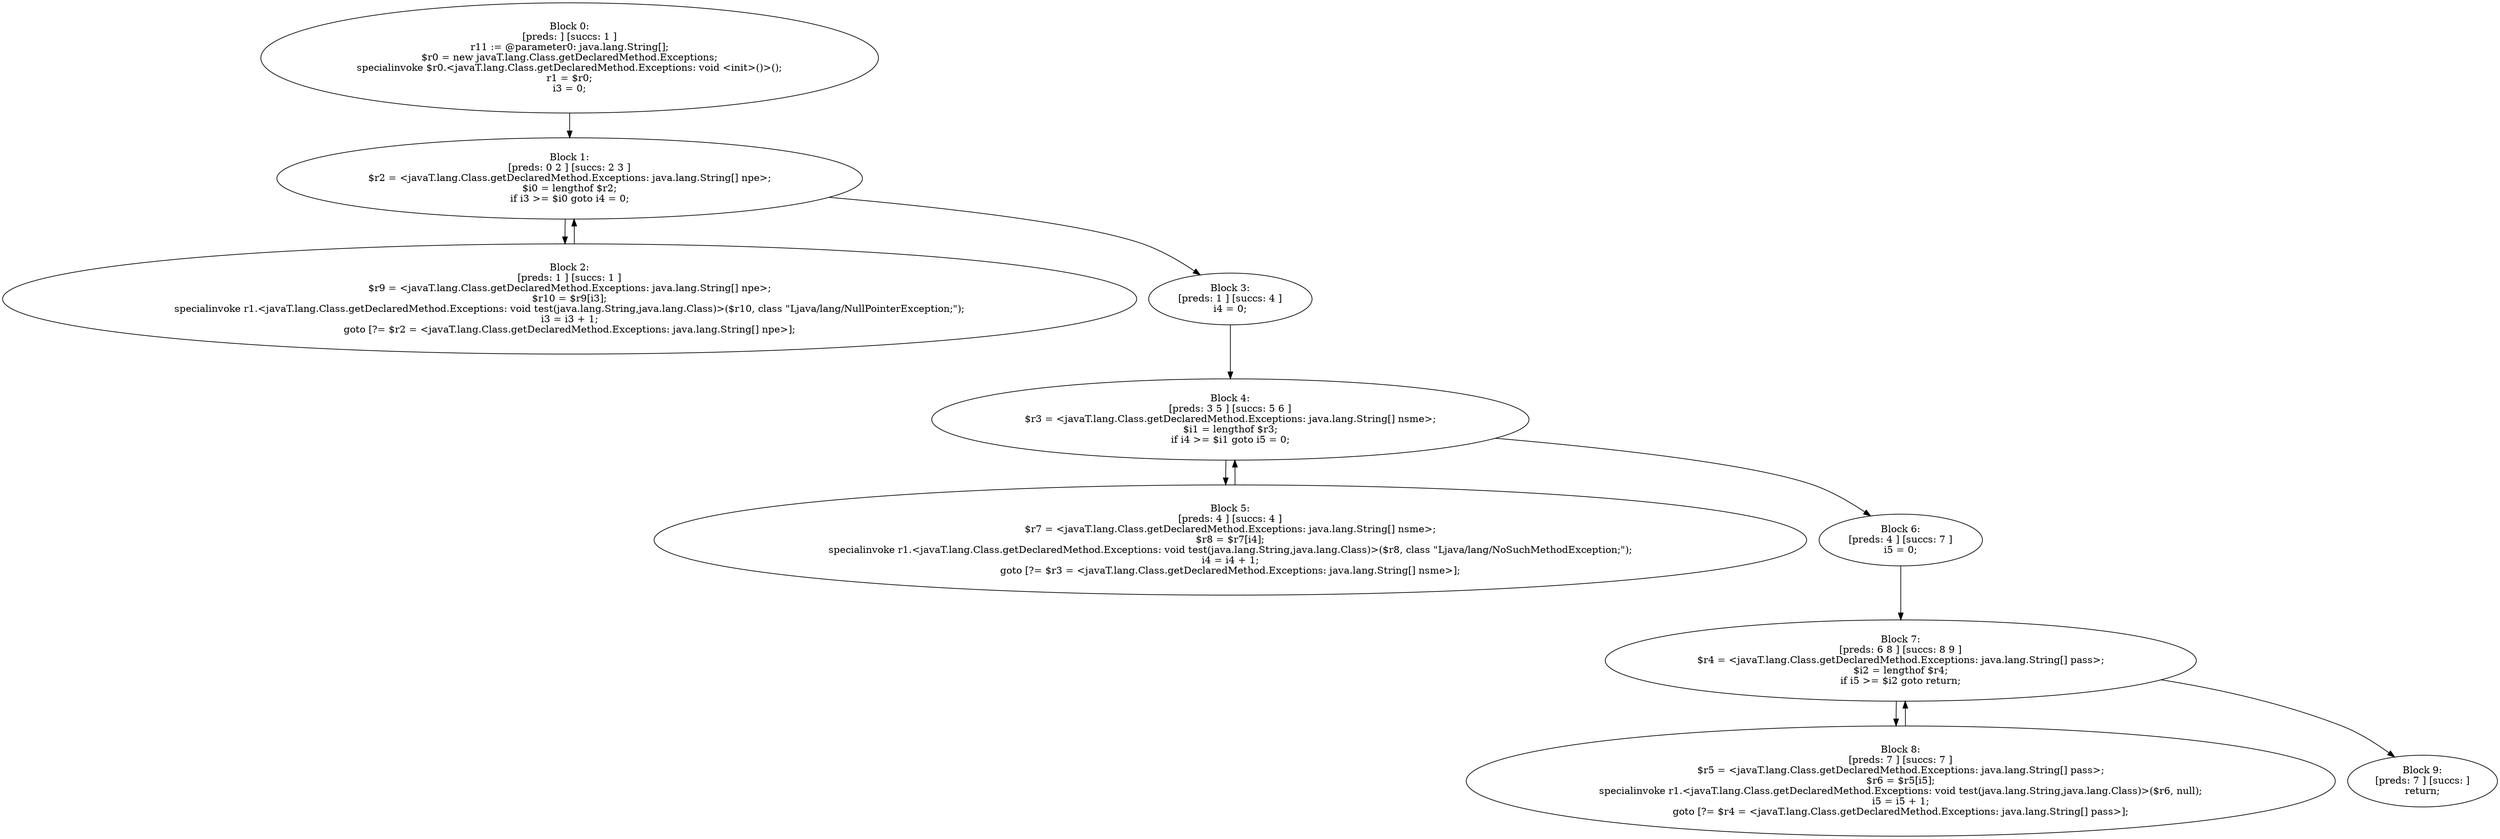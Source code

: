 digraph "unitGraph" {
    "Block 0:
[preds: ] [succs: 1 ]
r11 := @parameter0: java.lang.String[];
$r0 = new javaT.lang.Class.getDeclaredMethod.Exceptions;
specialinvoke $r0.<javaT.lang.Class.getDeclaredMethod.Exceptions: void <init>()>();
r1 = $r0;
i3 = 0;
"
    "Block 1:
[preds: 0 2 ] [succs: 2 3 ]
$r2 = <javaT.lang.Class.getDeclaredMethod.Exceptions: java.lang.String[] npe>;
$i0 = lengthof $r2;
if i3 >= $i0 goto i4 = 0;
"
    "Block 2:
[preds: 1 ] [succs: 1 ]
$r9 = <javaT.lang.Class.getDeclaredMethod.Exceptions: java.lang.String[] npe>;
$r10 = $r9[i3];
specialinvoke r1.<javaT.lang.Class.getDeclaredMethod.Exceptions: void test(java.lang.String,java.lang.Class)>($r10, class \"Ljava/lang/NullPointerException;\");
i3 = i3 + 1;
goto [?= $r2 = <javaT.lang.Class.getDeclaredMethod.Exceptions: java.lang.String[] npe>];
"
    "Block 3:
[preds: 1 ] [succs: 4 ]
i4 = 0;
"
    "Block 4:
[preds: 3 5 ] [succs: 5 6 ]
$r3 = <javaT.lang.Class.getDeclaredMethod.Exceptions: java.lang.String[] nsme>;
$i1 = lengthof $r3;
if i4 >= $i1 goto i5 = 0;
"
    "Block 5:
[preds: 4 ] [succs: 4 ]
$r7 = <javaT.lang.Class.getDeclaredMethod.Exceptions: java.lang.String[] nsme>;
$r8 = $r7[i4];
specialinvoke r1.<javaT.lang.Class.getDeclaredMethod.Exceptions: void test(java.lang.String,java.lang.Class)>($r8, class \"Ljava/lang/NoSuchMethodException;\");
i4 = i4 + 1;
goto [?= $r3 = <javaT.lang.Class.getDeclaredMethod.Exceptions: java.lang.String[] nsme>];
"
    "Block 6:
[preds: 4 ] [succs: 7 ]
i5 = 0;
"
    "Block 7:
[preds: 6 8 ] [succs: 8 9 ]
$r4 = <javaT.lang.Class.getDeclaredMethod.Exceptions: java.lang.String[] pass>;
$i2 = lengthof $r4;
if i5 >= $i2 goto return;
"
    "Block 8:
[preds: 7 ] [succs: 7 ]
$r5 = <javaT.lang.Class.getDeclaredMethod.Exceptions: java.lang.String[] pass>;
$r6 = $r5[i5];
specialinvoke r1.<javaT.lang.Class.getDeclaredMethod.Exceptions: void test(java.lang.String,java.lang.Class)>($r6, null);
i5 = i5 + 1;
goto [?= $r4 = <javaT.lang.Class.getDeclaredMethod.Exceptions: java.lang.String[] pass>];
"
    "Block 9:
[preds: 7 ] [succs: ]
return;
"
    "Block 0:
[preds: ] [succs: 1 ]
r11 := @parameter0: java.lang.String[];
$r0 = new javaT.lang.Class.getDeclaredMethod.Exceptions;
specialinvoke $r0.<javaT.lang.Class.getDeclaredMethod.Exceptions: void <init>()>();
r1 = $r0;
i3 = 0;
"->"Block 1:
[preds: 0 2 ] [succs: 2 3 ]
$r2 = <javaT.lang.Class.getDeclaredMethod.Exceptions: java.lang.String[] npe>;
$i0 = lengthof $r2;
if i3 >= $i0 goto i4 = 0;
";
    "Block 1:
[preds: 0 2 ] [succs: 2 3 ]
$r2 = <javaT.lang.Class.getDeclaredMethod.Exceptions: java.lang.String[] npe>;
$i0 = lengthof $r2;
if i3 >= $i0 goto i4 = 0;
"->"Block 2:
[preds: 1 ] [succs: 1 ]
$r9 = <javaT.lang.Class.getDeclaredMethod.Exceptions: java.lang.String[] npe>;
$r10 = $r9[i3];
specialinvoke r1.<javaT.lang.Class.getDeclaredMethod.Exceptions: void test(java.lang.String,java.lang.Class)>($r10, class \"Ljava/lang/NullPointerException;\");
i3 = i3 + 1;
goto [?= $r2 = <javaT.lang.Class.getDeclaredMethod.Exceptions: java.lang.String[] npe>];
";
    "Block 1:
[preds: 0 2 ] [succs: 2 3 ]
$r2 = <javaT.lang.Class.getDeclaredMethod.Exceptions: java.lang.String[] npe>;
$i0 = lengthof $r2;
if i3 >= $i0 goto i4 = 0;
"->"Block 3:
[preds: 1 ] [succs: 4 ]
i4 = 0;
";
    "Block 2:
[preds: 1 ] [succs: 1 ]
$r9 = <javaT.lang.Class.getDeclaredMethod.Exceptions: java.lang.String[] npe>;
$r10 = $r9[i3];
specialinvoke r1.<javaT.lang.Class.getDeclaredMethod.Exceptions: void test(java.lang.String,java.lang.Class)>($r10, class \"Ljava/lang/NullPointerException;\");
i3 = i3 + 1;
goto [?= $r2 = <javaT.lang.Class.getDeclaredMethod.Exceptions: java.lang.String[] npe>];
"->"Block 1:
[preds: 0 2 ] [succs: 2 3 ]
$r2 = <javaT.lang.Class.getDeclaredMethod.Exceptions: java.lang.String[] npe>;
$i0 = lengthof $r2;
if i3 >= $i0 goto i4 = 0;
";
    "Block 3:
[preds: 1 ] [succs: 4 ]
i4 = 0;
"->"Block 4:
[preds: 3 5 ] [succs: 5 6 ]
$r3 = <javaT.lang.Class.getDeclaredMethod.Exceptions: java.lang.String[] nsme>;
$i1 = lengthof $r3;
if i4 >= $i1 goto i5 = 0;
";
    "Block 4:
[preds: 3 5 ] [succs: 5 6 ]
$r3 = <javaT.lang.Class.getDeclaredMethod.Exceptions: java.lang.String[] nsme>;
$i1 = lengthof $r3;
if i4 >= $i1 goto i5 = 0;
"->"Block 5:
[preds: 4 ] [succs: 4 ]
$r7 = <javaT.lang.Class.getDeclaredMethod.Exceptions: java.lang.String[] nsme>;
$r8 = $r7[i4];
specialinvoke r1.<javaT.lang.Class.getDeclaredMethod.Exceptions: void test(java.lang.String,java.lang.Class)>($r8, class \"Ljava/lang/NoSuchMethodException;\");
i4 = i4 + 1;
goto [?= $r3 = <javaT.lang.Class.getDeclaredMethod.Exceptions: java.lang.String[] nsme>];
";
    "Block 4:
[preds: 3 5 ] [succs: 5 6 ]
$r3 = <javaT.lang.Class.getDeclaredMethod.Exceptions: java.lang.String[] nsme>;
$i1 = lengthof $r3;
if i4 >= $i1 goto i5 = 0;
"->"Block 6:
[preds: 4 ] [succs: 7 ]
i5 = 0;
";
    "Block 5:
[preds: 4 ] [succs: 4 ]
$r7 = <javaT.lang.Class.getDeclaredMethod.Exceptions: java.lang.String[] nsme>;
$r8 = $r7[i4];
specialinvoke r1.<javaT.lang.Class.getDeclaredMethod.Exceptions: void test(java.lang.String,java.lang.Class)>($r8, class \"Ljava/lang/NoSuchMethodException;\");
i4 = i4 + 1;
goto [?= $r3 = <javaT.lang.Class.getDeclaredMethod.Exceptions: java.lang.String[] nsme>];
"->"Block 4:
[preds: 3 5 ] [succs: 5 6 ]
$r3 = <javaT.lang.Class.getDeclaredMethod.Exceptions: java.lang.String[] nsme>;
$i1 = lengthof $r3;
if i4 >= $i1 goto i5 = 0;
";
    "Block 6:
[preds: 4 ] [succs: 7 ]
i5 = 0;
"->"Block 7:
[preds: 6 8 ] [succs: 8 9 ]
$r4 = <javaT.lang.Class.getDeclaredMethod.Exceptions: java.lang.String[] pass>;
$i2 = lengthof $r4;
if i5 >= $i2 goto return;
";
    "Block 7:
[preds: 6 8 ] [succs: 8 9 ]
$r4 = <javaT.lang.Class.getDeclaredMethod.Exceptions: java.lang.String[] pass>;
$i2 = lengthof $r4;
if i5 >= $i2 goto return;
"->"Block 8:
[preds: 7 ] [succs: 7 ]
$r5 = <javaT.lang.Class.getDeclaredMethod.Exceptions: java.lang.String[] pass>;
$r6 = $r5[i5];
specialinvoke r1.<javaT.lang.Class.getDeclaredMethod.Exceptions: void test(java.lang.String,java.lang.Class)>($r6, null);
i5 = i5 + 1;
goto [?= $r4 = <javaT.lang.Class.getDeclaredMethod.Exceptions: java.lang.String[] pass>];
";
    "Block 7:
[preds: 6 8 ] [succs: 8 9 ]
$r4 = <javaT.lang.Class.getDeclaredMethod.Exceptions: java.lang.String[] pass>;
$i2 = lengthof $r4;
if i5 >= $i2 goto return;
"->"Block 9:
[preds: 7 ] [succs: ]
return;
";
    "Block 8:
[preds: 7 ] [succs: 7 ]
$r5 = <javaT.lang.Class.getDeclaredMethod.Exceptions: java.lang.String[] pass>;
$r6 = $r5[i5];
specialinvoke r1.<javaT.lang.Class.getDeclaredMethod.Exceptions: void test(java.lang.String,java.lang.Class)>($r6, null);
i5 = i5 + 1;
goto [?= $r4 = <javaT.lang.Class.getDeclaredMethod.Exceptions: java.lang.String[] pass>];
"->"Block 7:
[preds: 6 8 ] [succs: 8 9 ]
$r4 = <javaT.lang.Class.getDeclaredMethod.Exceptions: java.lang.String[] pass>;
$i2 = lengthof $r4;
if i5 >= $i2 goto return;
";
}
